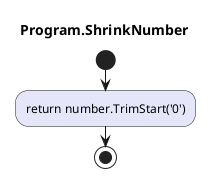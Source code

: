 @startuml Program.ShrinkNumber
title Program.ShrinkNumber
start
#Lavender:return number.TrimStart('0');
stop
@enduml
